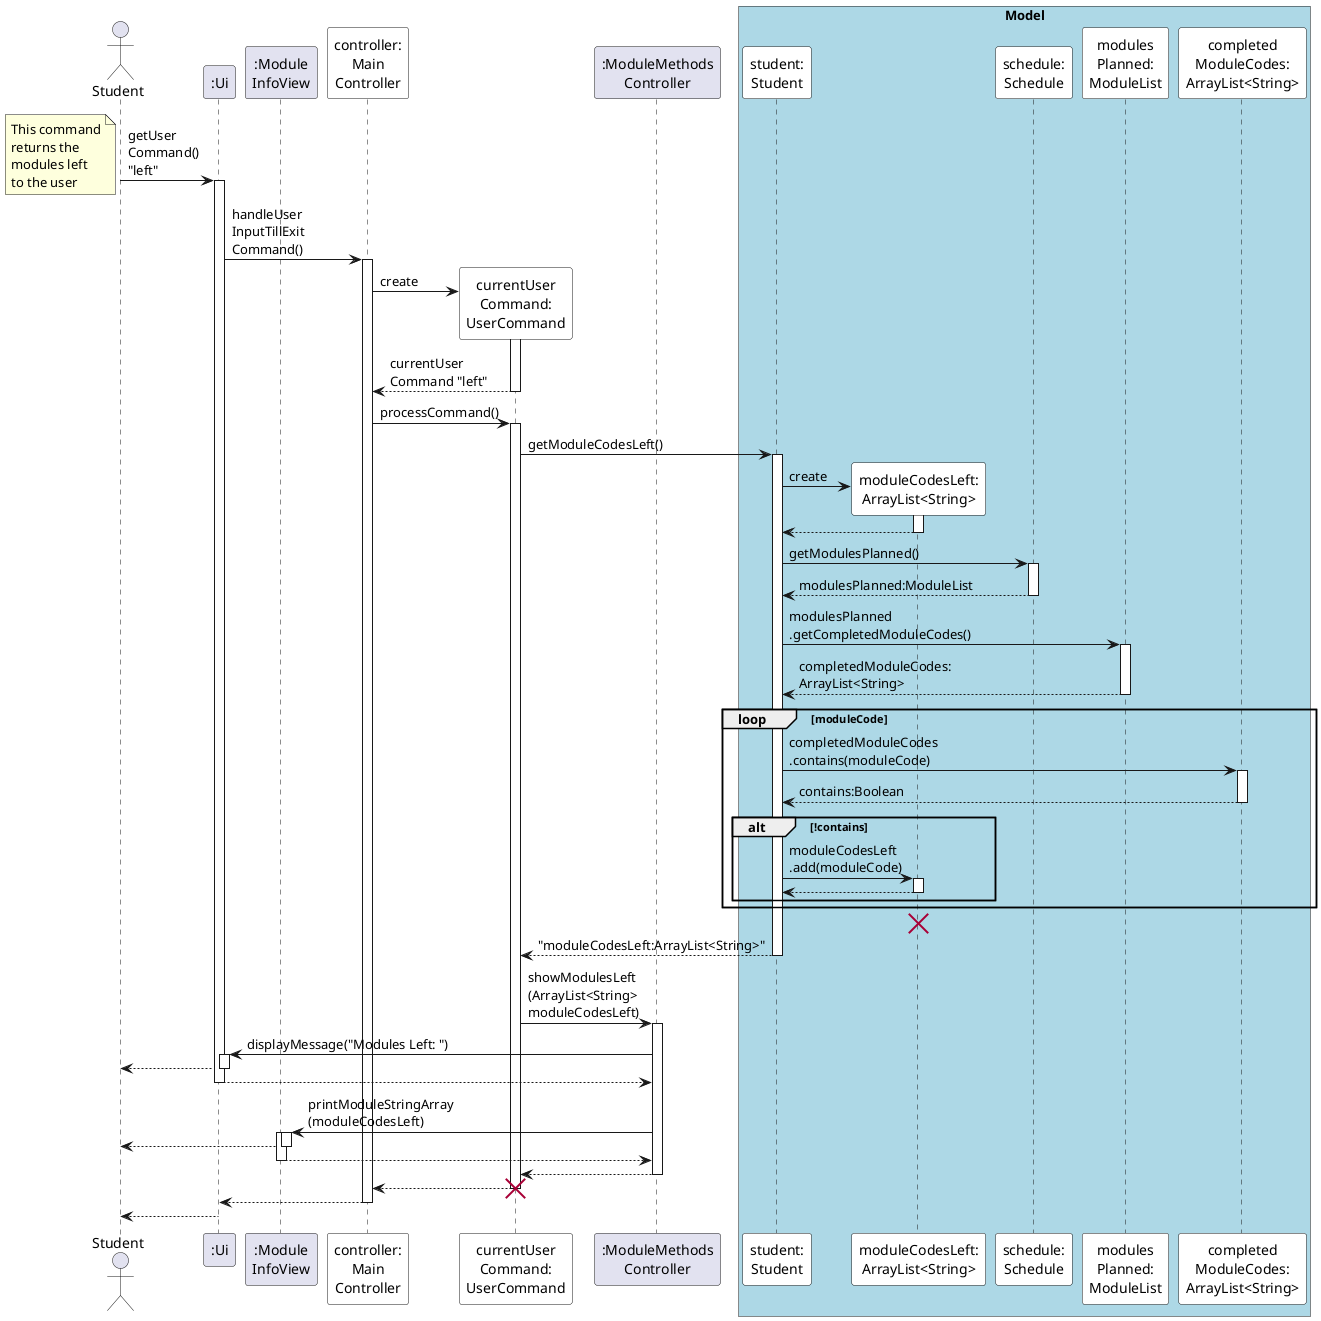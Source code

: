 @startuml
'https://plantuml.com/sequence-diagram

'autonumber
autoactivate on

actor Student

participant ":Ui" as UI
participant ":Module\nInfoView" as MIV


Student -> UI: getUser\nCommand() \n"left"
note bottom
This command
returns the
modules left
to the user
end note

participant "controller:\nMain\nController" as MC #white

UI -> MC: handleUser\nInputTillExit\nCommand()

participant "currentUser\nCommand:\nUserCommand" as UC #white

participant ":ModuleMethods\nController" as MMC


MC -> UC **: create
activate UC
UC --> MC: currentUser\nCommand "left"

MC -> UC: processCommand()

box "Model" #LightBlue
participant "student:\nStudent" as S #white
participant "moduleCodesLeft:\nArrayList<String>" as MCL #white
participant "schedule:\nSchedule" as SCH #white
participant "modules\nPlanned:\nModuleList" as MP #white
participant "completed\nModuleCodes:\nArrayList<String>" as CMC #white
end box



UC -> S: getModuleCodesLeft()


'create moduleCodesLeft
S -> MCL **: create
activate MCL
MCL --> S



'schedule.getModulesPlanned().getCompletedModuleCodes()
S -> SCH: getModulesPlanned()
SCH --> S: modulesPlanned:ModuleList


S -> MP: modulesPlanned\n.getCompletedModuleCodes()
MP --> S: completedModuleCodes:\nArrayList<String>



loop moduleCode

    S -> CMC: completedModuleCodes\n.contains(moduleCode)
    CMC --> S: contains:Boolean

    alt !contains
        'moduleCodesLeft.add(moduleCode)
        S -> MCL: moduleCodesLeft\n.add(moduleCode)
        MCL --> S
    end

end

destroy MCL

S --> UC: "moduleCodesLeft:ArrayList<String>"


UC -> MMC: showModulesLeft\n(ArrayList<String> \nmoduleCodesLeft)

MMC -> UI: displayMessage("Modules Left: ")
UI --> Student
UI --> MMC


MMC -> MIV: printModuleStringArray\n(moduleCodesLeft)
activate MIV
MIV --> Student
MIV --> MMC
deactivate MIV


MMC --> UC

UC --> MC
destroy UC


MC --> UI
UI --> Student



@enduml